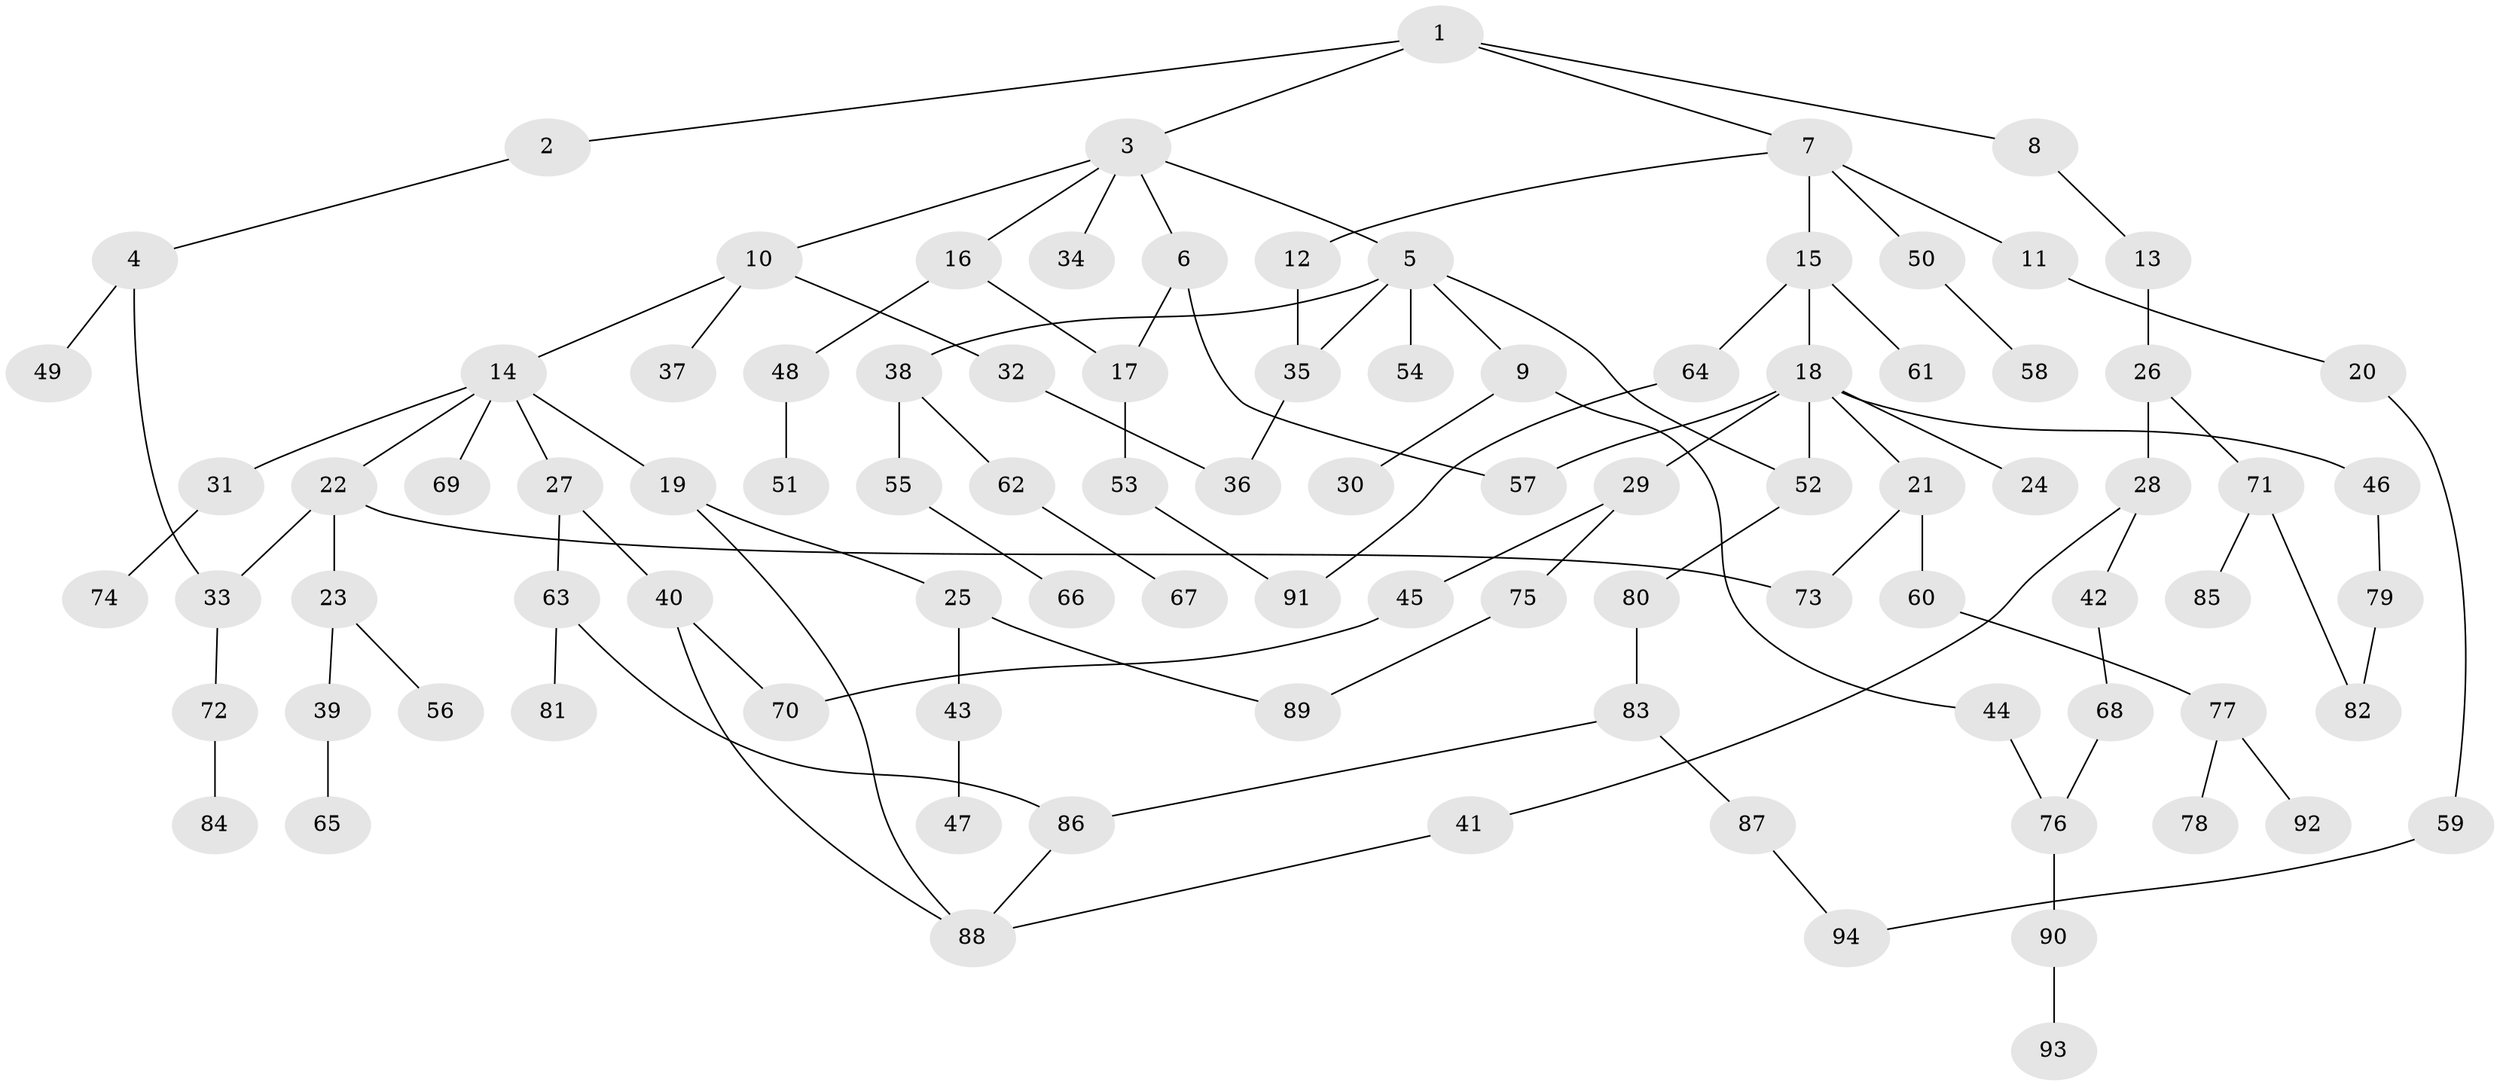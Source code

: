 // original degree distribution, {5: 0.029850746268656716, 3: 0.15671641791044777, 7: 0.022388059701492536, 6: 0.014925373134328358, 4: 0.09701492537313433, 1: 0.3582089552238806, 2: 0.3208955223880597}
// Generated by graph-tools (version 1.1) at 2025/48/03/04/25 22:48:38]
// undirected, 94 vertices, 110 edges
graph export_dot {
  node [color=gray90,style=filled];
  1;
  2;
  3;
  4;
  5;
  6;
  7;
  8;
  9;
  10;
  11;
  12;
  13;
  14;
  15;
  16;
  17;
  18;
  19;
  20;
  21;
  22;
  23;
  24;
  25;
  26;
  27;
  28;
  29;
  30;
  31;
  32;
  33;
  34;
  35;
  36;
  37;
  38;
  39;
  40;
  41;
  42;
  43;
  44;
  45;
  46;
  47;
  48;
  49;
  50;
  51;
  52;
  53;
  54;
  55;
  56;
  57;
  58;
  59;
  60;
  61;
  62;
  63;
  64;
  65;
  66;
  67;
  68;
  69;
  70;
  71;
  72;
  73;
  74;
  75;
  76;
  77;
  78;
  79;
  80;
  81;
  82;
  83;
  84;
  85;
  86;
  87;
  88;
  89;
  90;
  91;
  92;
  93;
  94;
  1 -- 2 [weight=1.0];
  1 -- 3 [weight=1.0];
  1 -- 7 [weight=1.0];
  1 -- 8 [weight=1.0];
  2 -- 4 [weight=1.0];
  3 -- 5 [weight=1.0];
  3 -- 6 [weight=1.0];
  3 -- 10 [weight=1.0];
  3 -- 16 [weight=1.0];
  3 -- 34 [weight=1.0];
  4 -- 33 [weight=1.0];
  4 -- 49 [weight=1.0];
  5 -- 9 [weight=1.0];
  5 -- 35 [weight=1.0];
  5 -- 38 [weight=1.0];
  5 -- 52 [weight=1.0];
  5 -- 54 [weight=1.0];
  6 -- 17 [weight=1.0];
  6 -- 57 [weight=1.0];
  7 -- 11 [weight=1.0];
  7 -- 12 [weight=1.0];
  7 -- 15 [weight=1.0];
  7 -- 50 [weight=1.0];
  8 -- 13 [weight=1.0];
  9 -- 30 [weight=1.0];
  9 -- 44 [weight=1.0];
  10 -- 14 [weight=1.0];
  10 -- 32 [weight=1.0];
  10 -- 37 [weight=1.0];
  11 -- 20 [weight=1.0];
  12 -- 35 [weight=1.0];
  13 -- 26 [weight=1.0];
  14 -- 19 [weight=1.0];
  14 -- 22 [weight=1.0];
  14 -- 27 [weight=1.0];
  14 -- 31 [weight=1.0];
  14 -- 69 [weight=1.0];
  15 -- 18 [weight=1.0];
  15 -- 61 [weight=1.0];
  15 -- 64 [weight=1.0];
  16 -- 17 [weight=1.0];
  16 -- 48 [weight=1.0];
  17 -- 53 [weight=1.0];
  18 -- 21 [weight=1.0];
  18 -- 24 [weight=1.0];
  18 -- 29 [weight=1.0];
  18 -- 46 [weight=1.0];
  18 -- 52 [weight=1.0];
  18 -- 57 [weight=1.0];
  19 -- 25 [weight=1.0];
  19 -- 88 [weight=1.0];
  20 -- 59 [weight=1.0];
  21 -- 60 [weight=1.0];
  21 -- 73 [weight=1.0];
  22 -- 23 [weight=1.0];
  22 -- 33 [weight=1.0];
  22 -- 73 [weight=1.0];
  23 -- 39 [weight=1.0];
  23 -- 56 [weight=1.0];
  25 -- 43 [weight=1.0];
  25 -- 89 [weight=1.0];
  26 -- 28 [weight=1.0];
  26 -- 71 [weight=1.0];
  27 -- 40 [weight=1.0];
  27 -- 63 [weight=1.0];
  28 -- 41 [weight=1.0];
  28 -- 42 [weight=1.0];
  29 -- 45 [weight=1.0];
  29 -- 75 [weight=1.0];
  31 -- 74 [weight=1.0];
  32 -- 36 [weight=1.0];
  33 -- 72 [weight=1.0];
  35 -- 36 [weight=1.0];
  38 -- 55 [weight=1.0];
  38 -- 62 [weight=1.0];
  39 -- 65 [weight=1.0];
  40 -- 70 [weight=1.0];
  40 -- 88 [weight=1.0];
  41 -- 88 [weight=1.0];
  42 -- 68 [weight=1.0];
  43 -- 47 [weight=1.0];
  44 -- 76 [weight=1.0];
  45 -- 70 [weight=1.0];
  46 -- 79 [weight=1.0];
  48 -- 51 [weight=2.0];
  50 -- 58 [weight=1.0];
  52 -- 80 [weight=1.0];
  53 -- 91 [weight=1.0];
  55 -- 66 [weight=1.0];
  59 -- 94 [weight=1.0];
  60 -- 77 [weight=1.0];
  62 -- 67 [weight=1.0];
  63 -- 81 [weight=1.0];
  63 -- 86 [weight=1.0];
  64 -- 91 [weight=1.0];
  68 -- 76 [weight=1.0];
  71 -- 82 [weight=1.0];
  71 -- 85 [weight=1.0];
  72 -- 84 [weight=1.0];
  75 -- 89 [weight=1.0];
  76 -- 90 [weight=1.0];
  77 -- 78 [weight=1.0];
  77 -- 92 [weight=1.0];
  79 -- 82 [weight=1.0];
  80 -- 83 [weight=1.0];
  83 -- 86 [weight=1.0];
  83 -- 87 [weight=1.0];
  86 -- 88 [weight=1.0];
  87 -- 94 [weight=1.0];
  90 -- 93 [weight=1.0];
}

